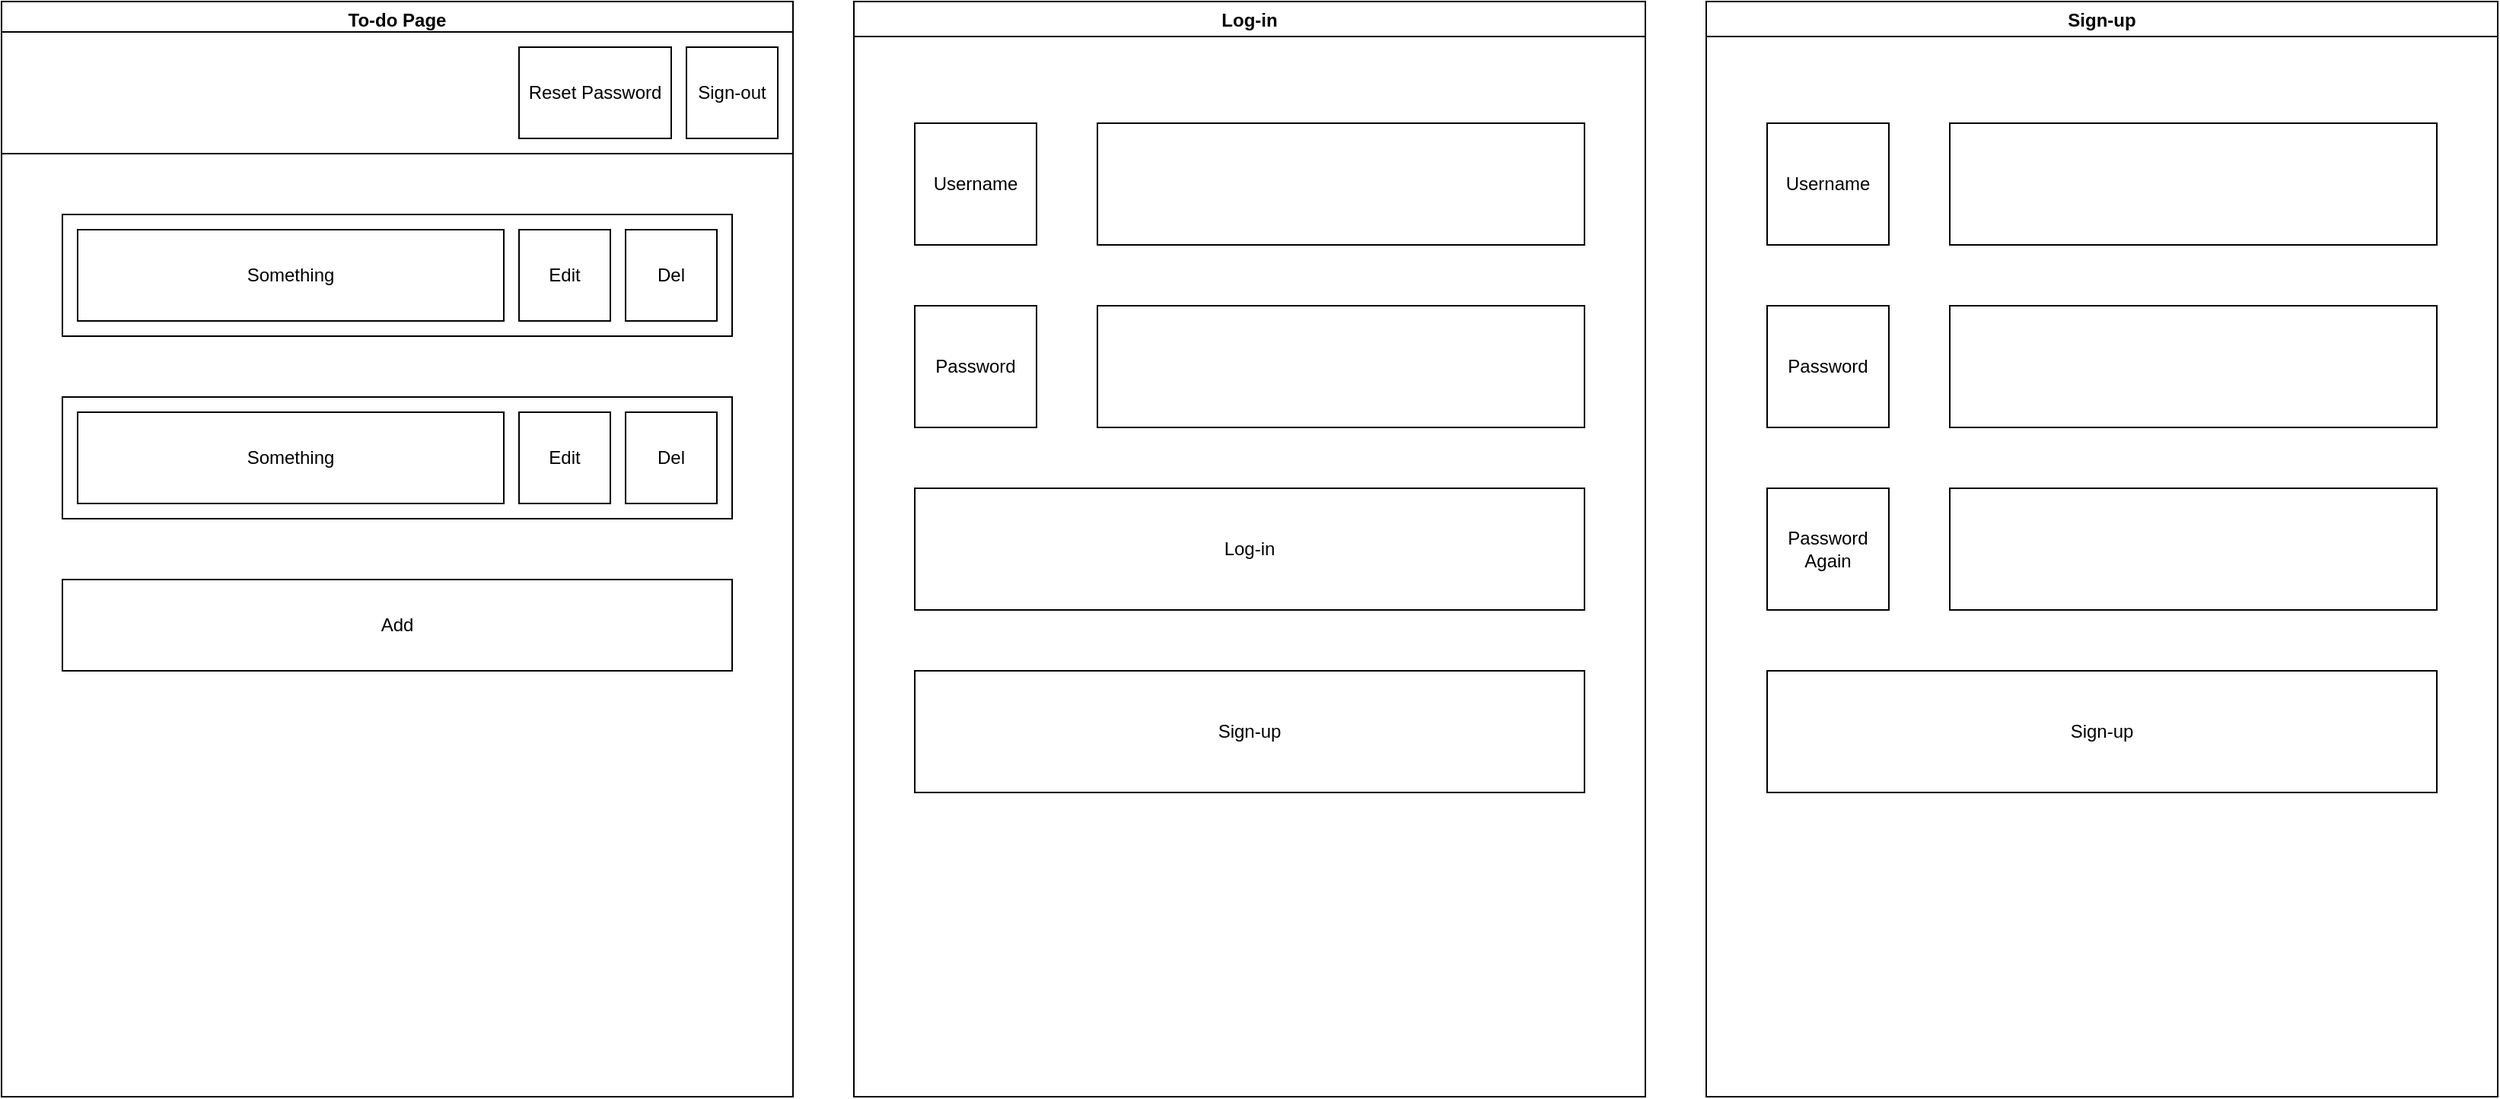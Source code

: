 <mxfile version="20.2.8" type="device" pages="5"><diagram id="pA5lMDncfMmwFw-K4a96" name="UI"><mxGraphModel dx="1662" dy="857" grid="1" gridSize="10" guides="1" tooltips="1" connect="1" arrows="1" fold="1" page="1" pageScale="1" pageWidth="850" pageHeight="1100" math="0" shadow="0"><root><mxCell id="0"/><mxCell id="1" parent="0"/><mxCell id="TPefF0qg2HsAlsgws-op-1" value="To-do Page" style="swimlane;" parent="1" vertex="1"><mxGeometry x="160" y="40" width="520" height="720" as="geometry"/></mxCell><mxCell id="TPefF0qg2HsAlsgws-op-3" value="" style="rounded=0;whiteSpace=wrap;html=1;" parent="TPefF0qg2HsAlsgws-op-1" vertex="1"><mxGeometry x="40" y="140" width="440" height="80" as="geometry"/></mxCell><mxCell id="TPefF0qg2HsAlsgws-op-4" value="Something" style="rounded=0;whiteSpace=wrap;html=1;" parent="TPefF0qg2HsAlsgws-op-1" vertex="1"><mxGeometry x="50" y="150" width="280" height="60" as="geometry"/></mxCell><mxCell id="TPefF0qg2HsAlsgws-op-5" value="Edit" style="rounded=0;whiteSpace=wrap;html=1;" parent="TPefF0qg2HsAlsgws-op-1" vertex="1"><mxGeometry x="340" y="150" width="60" height="60" as="geometry"/></mxCell><mxCell id="TPefF0qg2HsAlsgws-op-6" value="Del" style="rounded=0;whiteSpace=wrap;html=1;" parent="TPefF0qg2HsAlsgws-op-1" vertex="1"><mxGeometry x="410" y="150" width="60" height="60" as="geometry"/></mxCell><mxCell id="TPefF0qg2HsAlsgws-op-7" value="Add" style="rounded=0;whiteSpace=wrap;html=1;" parent="TPefF0qg2HsAlsgws-op-1" vertex="1"><mxGeometry x="40" y="380" width="440" height="60" as="geometry"/></mxCell><mxCell id="TPefF0qg2HsAlsgws-op-8" value="" style="rounded=0;whiteSpace=wrap;html=1;" parent="TPefF0qg2HsAlsgws-op-1" vertex="1"><mxGeometry x="40" y="260" width="440" height="80" as="geometry"/></mxCell><mxCell id="TPefF0qg2HsAlsgws-op-9" value="Something" style="rounded=0;whiteSpace=wrap;html=1;" parent="TPefF0qg2HsAlsgws-op-1" vertex="1"><mxGeometry x="50" y="270" width="280" height="60" as="geometry"/></mxCell><mxCell id="TPefF0qg2HsAlsgws-op-10" value="Edit" style="rounded=0;whiteSpace=wrap;html=1;" parent="TPefF0qg2HsAlsgws-op-1" vertex="1"><mxGeometry x="340" y="270" width="60" height="60" as="geometry"/></mxCell><mxCell id="TPefF0qg2HsAlsgws-op-11" value="Del" style="rounded=0;whiteSpace=wrap;html=1;" parent="TPefF0qg2HsAlsgws-op-1" vertex="1"><mxGeometry x="410" y="270" width="60" height="60" as="geometry"/></mxCell><mxCell id="YJ8c3KZr6Fy3oDzWKJOu-8" value="" style="rounded=0;whiteSpace=wrap;html=1;" parent="TPefF0qg2HsAlsgws-op-1" vertex="1"><mxGeometry y="20" width="520" height="80" as="geometry"/></mxCell><mxCell id="YJ8c3KZr6Fy3oDzWKJOu-9" value="Sign-out" style="rounded=0;whiteSpace=wrap;html=1;" parent="TPefF0qg2HsAlsgws-op-1" vertex="1"><mxGeometry x="450" y="30" width="60" height="60" as="geometry"/></mxCell><mxCell id="YJ8c3KZr6Fy3oDzWKJOu-10" value="Reset Password" style="rounded=0;whiteSpace=wrap;html=1;" parent="TPefF0qg2HsAlsgws-op-1" vertex="1"><mxGeometry x="340" y="30" width="100" height="60" as="geometry"/></mxCell><mxCell id="YJ8c3KZr6Fy3oDzWKJOu-1" value="Log-in" style="swimlane;" parent="1" vertex="1"><mxGeometry x="720" y="40" width="520" height="720" as="geometry"/></mxCell><mxCell id="YJ8c3KZr6Fy3oDzWKJOu-3" value="Username" style="rounded=0;whiteSpace=wrap;html=1;" parent="YJ8c3KZr6Fy3oDzWKJOu-1" vertex="1"><mxGeometry x="40" y="80" width="80" height="80" as="geometry"/></mxCell><mxCell id="YJ8c3KZr6Fy3oDzWKJOu-4" value="" style="rounded=0;whiteSpace=wrap;html=1;" parent="YJ8c3KZr6Fy3oDzWKJOu-1" vertex="1"><mxGeometry x="160" y="80" width="320" height="80" as="geometry"/></mxCell><mxCell id="YJ8c3KZr6Fy3oDzWKJOu-5" value="Password" style="rounded=0;whiteSpace=wrap;html=1;" parent="YJ8c3KZr6Fy3oDzWKJOu-1" vertex="1"><mxGeometry x="40" y="200" width="80" height="80" as="geometry"/></mxCell><mxCell id="YJ8c3KZr6Fy3oDzWKJOu-6" value="" style="rounded=0;whiteSpace=wrap;html=1;" parent="YJ8c3KZr6Fy3oDzWKJOu-1" vertex="1"><mxGeometry x="160" y="200" width="320" height="80" as="geometry"/></mxCell><mxCell id="YJ8c3KZr6Fy3oDzWKJOu-7" value="Log-in" style="rounded=0;whiteSpace=wrap;html=1;" parent="YJ8c3KZr6Fy3oDzWKJOu-1" vertex="1"><mxGeometry x="40" y="320" width="440" height="80" as="geometry"/></mxCell><mxCell id="Y65F-lPmhGayYse0HJcr-1" value="Sign-up" style="rounded=0;whiteSpace=wrap;html=1;" parent="YJ8c3KZr6Fy3oDzWKJOu-1" vertex="1"><mxGeometry x="40" y="440" width="440" height="80" as="geometry"/></mxCell><mxCell id="YJ8c3KZr6Fy3oDzWKJOu-2" value="Sign-up" style="swimlane;" parent="1" vertex="1"><mxGeometry x="1280" y="40" width="520" height="720" as="geometry"/></mxCell><mxCell id="YJ8c3KZr6Fy3oDzWKJOu-11" value="&lt;span&gt;Username&lt;/span&gt;" style="rounded=0;whiteSpace=wrap;html=1;" parent="YJ8c3KZr6Fy3oDzWKJOu-2" vertex="1"><mxGeometry x="40" y="80" width="80" height="80" as="geometry"/></mxCell><mxCell id="YJ8c3KZr6Fy3oDzWKJOu-12" value="Password" style="rounded=0;whiteSpace=wrap;html=1;" parent="YJ8c3KZr6Fy3oDzWKJOu-2" vertex="1"><mxGeometry x="40" y="200" width="80" height="80" as="geometry"/></mxCell><mxCell id="YJ8c3KZr6Fy3oDzWKJOu-13" value="Password Again" style="rounded=0;whiteSpace=wrap;html=1;" parent="YJ8c3KZr6Fy3oDzWKJOu-2" vertex="1"><mxGeometry x="40" y="320" width="80" height="80" as="geometry"/></mxCell><mxCell id="YJ8c3KZr6Fy3oDzWKJOu-14" value="" style="rounded=0;whiteSpace=wrap;html=1;" parent="YJ8c3KZr6Fy3oDzWKJOu-2" vertex="1"><mxGeometry x="160" y="80" width="320" height="80" as="geometry"/></mxCell><mxCell id="YJ8c3KZr6Fy3oDzWKJOu-15" value="" style="rounded=0;whiteSpace=wrap;html=1;" parent="YJ8c3KZr6Fy3oDzWKJOu-2" vertex="1"><mxGeometry x="160" y="200" width="320" height="80" as="geometry"/></mxCell><mxCell id="YJ8c3KZr6Fy3oDzWKJOu-16" value="" style="rounded=0;whiteSpace=wrap;html=1;" parent="YJ8c3KZr6Fy3oDzWKJOu-2" vertex="1"><mxGeometry x="160" y="320" width="320" height="80" as="geometry"/></mxCell><mxCell id="YJ8c3KZr6Fy3oDzWKJOu-17" value="Sign-up" style="rounded=0;whiteSpace=wrap;html=1;" parent="YJ8c3KZr6Fy3oDzWKJOu-2" vertex="1"><mxGeometry x="40" y="440" width="440" height="80" as="geometry"/></mxCell></root></mxGraphModel></diagram><diagram id="0zjE8iTYY2ppME1gft_C" name="Sequence Diagram"><mxGraphModel dx="1385" dy="714" grid="1" gridSize="10" guides="1" tooltips="1" connect="1" arrows="1" fold="1" page="1" pageScale="1" pageWidth="850" pageHeight="1100" math="0" shadow="0"><root><mxCell id="V9DB2Y_feMa0lb0eF6HX-0"/><mxCell id="V9DB2Y_feMa0lb0eF6HX-1" parent="V9DB2Y_feMa0lb0eF6HX-0"/><mxCell id="BjJfBGHdk9elRYNgcWco-7" value="While not log-in or fail" style="shape=umlFrame;whiteSpace=wrap;html=1;width=60;height=60;" parent="V9DB2Y_feMa0lb0eF6HX-1" vertex="1"><mxGeometry x="10" y="60" width="750" height="530" as="geometry"/></mxCell><mxCell id="bF6H7Zi5G0EPTGc7wCwp-3" value=":Server" style="shape=umlLifeline;perimeter=lifelinePerimeter;whiteSpace=wrap;html=1;container=1;collapsible=0;recursiveResize=0;outlineConnect=0;" parent="V9DB2Y_feMa0lb0eF6HX-1" vertex="1"><mxGeometry x="390" width="99" height="560" as="geometry"/></mxCell><mxCell id="BjJfBGHdk9elRYNgcWco-1" value="" style="html=1;points=[];perimeter=orthogonalPerimeter;" parent="bF6H7Zi5G0EPTGc7wCwp-3" vertex="1"><mxGeometry x="44.5" y="199" width="10" height="100" as="geometry"/></mxCell><mxCell id="bF6H7Zi5G0EPTGc7wCwp-4" value=":Client" style="shape=umlLifeline;perimeter=lifelinePerimeter;whiteSpace=wrap;html=1;container=1;collapsible=0;recursiveResize=0;outlineConnect=0;size=40;" parent="V9DB2Y_feMa0lb0eF6HX-1" vertex="1"><mxGeometry x="110" width="100" height="560" as="geometry"/></mxCell><mxCell id="bF6H7Zi5G0EPTGc7wCwp-6" value=":SQL" style="shape=umlLifeline;perimeter=lifelinePerimeter;whiteSpace=wrap;html=1;container=1;collapsible=0;recursiveResize=0;outlineConnect=0;" parent="V9DB2Y_feMa0lb0eF6HX-1" vertex="1"><mxGeometry x="670" width="100" height="560" as="geometry"/></mxCell><mxCell id="BjJfBGHdk9elRYNgcWco-2" value="Send Log-in Information" style="html=1;verticalAlign=bottom;endArrow=block;entryX=0;entryY=0;" parent="V9DB2Y_feMa0lb0eF6HX-1" source="bF6H7Zi5G0EPTGc7wCwp-4" target="BjJfBGHdk9elRYNgcWco-1" edge="1"><mxGeometry relative="1" as="geometry"><mxPoint x="364" y="200" as="sourcePoint"/></mxGeometry></mxCell><mxCell id="BjJfBGHdk9elRYNgcWco-3" value="Send status" style="html=1;verticalAlign=bottom;endArrow=open;dashed=1;endSize=8;exitX=0;exitY=0.95;" parent="V9DB2Y_feMa0lb0eF6HX-1" source="BjJfBGHdk9elRYNgcWco-1" target="bF6H7Zi5G0EPTGc7wCwp-4" edge="1"><mxGeometry relative="1" as="geometry"><mxPoint x="364" y="276" as="targetPoint"/></mxGeometry></mxCell><mxCell id="BjJfBGHdk9elRYNgcWco-4" value="" style="html=1;points=[];perimeter=orthogonalPerimeter;" parent="V9DB2Y_feMa0lb0eF6HX-1" vertex="1"><mxGeometry x="715" y="210" width="10" height="70" as="geometry"/></mxCell><mxCell id="BjJfBGHdk9elRYNgcWco-5" value="Request list of users information" style="html=1;verticalAlign=bottom;endArrow=block;entryX=0;entryY=0;exitX=1.007;exitY=0.132;exitDx=0;exitDy=0;exitPerimeter=0;" parent="V9DB2Y_feMa0lb0eF6HX-1" source="BjJfBGHdk9elRYNgcWco-1" target="BjJfBGHdk9elRYNgcWco-4" edge="1"><mxGeometry relative="1" as="geometry"><mxPoint x="450" y="220" as="sourcePoint"/></mxGeometry></mxCell><mxCell id="BjJfBGHdk9elRYNgcWco-6" value="List of users information" style="html=1;verticalAlign=bottom;endArrow=open;dashed=1;endSize=8;exitX=0;exitY=0.95;entryX=1.007;entryY=0.777;entryDx=0;entryDy=0;entryPerimeter=0;" parent="V9DB2Y_feMa0lb0eF6HX-1" source="BjJfBGHdk9elRYNgcWco-4" target="BjJfBGHdk9elRYNgcWco-1" edge="1"><mxGeometry relative="1" as="geometry"><mxPoint x="645" y="296" as="targetPoint"/></mxGeometry></mxCell><mxCell id="BjJfBGHdk9elRYNgcWco-9" value="If sucess" style="shape=umlFrame;whiteSpace=wrap;html=1;" parent="V9DB2Y_feMa0lb0eF6HX-1" vertex="1"><mxGeometry x="10" y="440" width="750" height="150" as="geometry"/></mxCell><mxCell id="BjJfBGHdk9elRYNgcWco-10" value="To-do Page" style="html=1;" parent="V9DB2Y_feMa0lb0eF6HX-1" vertex="1"><mxGeometry x="240" y="500" width="120" height="60" as="geometry"/></mxCell><mxCell id="zB6Ct0dGr1dJEYuQn1qP-0" value="Log-in" style="shape=umlFrame;whiteSpace=wrap;html=1;" parent="V9DB2Y_feMa0lb0eF6HX-1" vertex="1"><mxGeometry x="60" y="140" width="680" height="280" as="geometry"/></mxCell><mxCell id="zB6Ct0dGr1dJEYuQn1qP-1" value="Sign-up" style="shape=umlFrame;whiteSpace=wrap;html=1;" parent="V9DB2Y_feMa0lb0eF6HX-1" vertex="1"><mxGeometry x="60" y="320" width="680" height="100" as="geometry"/></mxCell><mxCell id="zB6Ct0dGr1dJEYuQn1qP-2" value="Sign-up" style="html=1;" parent="V9DB2Y_feMa0lb0eF6HX-1" vertex="1"><mxGeometry x="240" y="341.25" width="120" height="57.5" as="geometry"/></mxCell><mxCell id="zB6Ct0dGr1dJEYuQn1qP-3" value="Go to" style="html=1;verticalAlign=bottom;endArrow=block;" parent="V9DB2Y_feMa0lb0eF6HX-1" target="zB6Ct0dGr1dJEYuQn1qP-2" edge="1"><mxGeometry width="80" relative="1" as="geometry"><mxPoint x="160" y="369.66" as="sourcePoint"/><mxPoint x="200" y="370" as="targetPoint"/></mxGeometry></mxCell><mxCell id="zB6Ct0dGr1dJEYuQn1qP-4" value="Go to" style="html=1;verticalAlign=bottom;endArrow=block;" parent="V9DB2Y_feMa0lb0eF6HX-1" edge="1"><mxGeometry width="80" relative="1" as="geometry"><mxPoint x="160" y="529.66" as="sourcePoint"/><mxPoint x="240" y="529.854" as="targetPoint"/></mxGeometry></mxCell><mxCell id="zB6Ct0dGr1dJEYuQn1qP-5" value=":Client" style="shape=umlLifeline;perimeter=lifelinePerimeter;whiteSpace=wrap;html=1;container=1;collapsible=0;recursiveResize=0;outlineConnect=0;" parent="V9DB2Y_feMa0lb0eF6HX-1" vertex="1"><mxGeometry x="990" width="100" height="400" as="geometry"/></mxCell><mxCell id="zB6Ct0dGr1dJEYuQn1qP-6" value=":Server" style="shape=umlLifeline;perimeter=lifelinePerimeter;whiteSpace=wrap;html=1;container=1;collapsible=0;recursiveResize=0;outlineConnect=0;" parent="V9DB2Y_feMa0lb0eF6HX-1" vertex="1"><mxGeometry x="1270" width="100" height="400" as="geometry"/></mxCell><mxCell id="zB6Ct0dGr1dJEYuQn1qP-8" value="" style="html=1;points=[];perimeter=orthogonalPerimeter;" parent="zB6Ct0dGr1dJEYuQn1qP-6" vertex="1"><mxGeometry x="45" y="120" width="10" height="120" as="geometry"/></mxCell><mxCell id="zB6Ct0dGr1dJEYuQn1qP-7" value=":SQL" style="shape=umlLifeline;perimeter=lifelinePerimeter;whiteSpace=wrap;html=1;container=1;collapsible=0;recursiveResize=0;outlineConnect=0;" parent="V9DB2Y_feMa0lb0eF6HX-1" vertex="1"><mxGeometry x="1550" width="100" height="400" as="geometry"/></mxCell><mxCell id="zB6Ct0dGr1dJEYuQn1qP-9" value="Send sign-up information" style="html=1;verticalAlign=bottom;endArrow=block;entryX=0;entryY=0;" parent="V9DB2Y_feMa0lb0eF6HX-1" source="zB6Ct0dGr1dJEYuQn1qP-5" target="zB6Ct0dGr1dJEYuQn1qP-8" edge="1"><mxGeometry relative="1" as="geometry"><mxPoint x="1245" y="120" as="sourcePoint"/></mxGeometry></mxCell><mxCell id="zB6Ct0dGr1dJEYuQn1qP-10" value="Send status" style="html=1;verticalAlign=bottom;endArrow=open;dashed=1;endSize=8;exitX=0;exitY=0.95;" parent="V9DB2Y_feMa0lb0eF6HX-1" source="zB6Ct0dGr1dJEYuQn1qP-8" target="zB6Ct0dGr1dJEYuQn1qP-5" edge="1"><mxGeometry relative="1" as="geometry"><mxPoint x="1245" y="196" as="targetPoint"/></mxGeometry></mxCell><mxCell id="zB6Ct0dGr1dJEYuQn1qP-11" value="" style="html=1;points=[];perimeter=orthogonalPerimeter;" parent="V9DB2Y_feMa0lb0eF6HX-1" vertex="1"><mxGeometry x="1595" y="140" width="10" height="80" as="geometry"/></mxCell><mxCell id="zB6Ct0dGr1dJEYuQn1qP-12" value="Request list of users information" style="html=1;verticalAlign=bottom;endArrow=block;entryX=0;entryY=0;" parent="V9DB2Y_feMa0lb0eF6HX-1" source="zB6Ct0dGr1dJEYuQn1qP-8" target="zB6Ct0dGr1dJEYuQn1qP-11" edge="1"><mxGeometry relative="1" as="geometry"><mxPoint x="1525" y="140" as="sourcePoint"/></mxGeometry></mxCell><mxCell id="zB6Ct0dGr1dJEYuQn1qP-13" value="Send list of users information" style="html=1;verticalAlign=bottom;endArrow=open;dashed=1;endSize=8;exitX=0;exitY=0.95;entryX=0.929;entryY=0.812;entryDx=0;entryDy=0;entryPerimeter=0;" parent="V9DB2Y_feMa0lb0eF6HX-1" source="zB6Ct0dGr1dJEYuQn1qP-11" target="zB6Ct0dGr1dJEYuQn1qP-8" edge="1"><mxGeometry relative="1" as="geometry"><mxPoint x="1380" y="250" as="targetPoint"/></mxGeometry></mxCell><mxCell id="zB6Ct0dGr1dJEYuQn1qP-14" value="While not sigh-up or fail" style="shape=umlFrame;whiteSpace=wrap;html=1;width=60;height=60;" parent="V9DB2Y_feMa0lb0eF6HX-1" vertex="1"><mxGeometry x="940" y="60" width="700" height="380" as="geometry"/></mxCell><mxCell id="zB6Ct0dGr1dJEYuQn1qP-15" value="Successful" style="shape=umlFrame;whiteSpace=wrap;html=1;width=70;height=40;" parent="V9DB2Y_feMa0lb0eF6HX-1" vertex="1"><mxGeometry x="940" y="280" width="700" height="160" as="geometry"/></mxCell><mxCell id="zB6Ct0dGr1dJEYuQn1qP-16" value="Log-in" style="html=1;" parent="V9DB2Y_feMa0lb0eF6HX-1" vertex="1"><mxGeometry x="1100" y="320" width="120" height="60" as="geometry"/></mxCell><mxCell id="zB6Ct0dGr1dJEYuQn1qP-17" value="Go to" style="html=1;verticalAlign=bottom;endArrow=block;" parent="V9DB2Y_feMa0lb0eF6HX-1" edge="1"><mxGeometry width="80" relative="1" as="geometry"><mxPoint x="1040" y="349.71" as="sourcePoint"/><mxPoint x="1100" y="350" as="targetPoint"/></mxGeometry></mxCell><mxCell id="t7EsyLV23IIf9mIoPH_a-0" value=":Client" style="shape=umlLifeline;perimeter=lifelinePerimeter;whiteSpace=wrap;html=1;container=1;collapsible=0;recursiveResize=0;outlineConnect=0;" vertex="1" parent="V9DB2Y_feMa0lb0eF6HX-1"><mxGeometry x="30" y="760" width="100" height="300" as="geometry"/></mxCell><mxCell id="t7EsyLV23IIf9mIoPH_a-1" value=":Server" style="shape=umlLifeline;perimeter=lifelinePerimeter;whiteSpace=wrap;html=1;container=1;collapsible=0;recursiveResize=0;outlineConnect=0;" vertex="1" parent="V9DB2Y_feMa0lb0eF6HX-1"><mxGeometry x="270" y="760" width="100" height="300" as="geometry"/></mxCell><mxCell id="t7EsyLV23IIf9mIoPH_a-3" value="" style="html=1;points=[];perimeter=orthogonalPerimeter;" vertex="1" parent="t7EsyLV23IIf9mIoPH_a-1"><mxGeometry x="45" y="80" width="10" height="160" as="geometry"/></mxCell><mxCell id="t7EsyLV23IIf9mIoPH_a-2" value=":Database" style="shape=umlLifeline;perimeter=lifelinePerimeter;whiteSpace=wrap;html=1;container=1;collapsible=0;recursiveResize=0;outlineConnect=0;" vertex="1" parent="V9DB2Y_feMa0lb0eF6HX-1"><mxGeometry x="510" y="760" width="100" height="300" as="geometry"/></mxCell><mxCell id="t7EsyLV23IIf9mIoPH_a-6" value="" style="html=1;points=[];perimeter=orthogonalPerimeter;" vertex="1" parent="t7EsyLV23IIf9mIoPH_a-2"><mxGeometry x="45" y="120" width="10" height="80" as="geometry"/></mxCell><mxCell id="t7EsyLV23IIf9mIoPH_a-4" value="Read, edit, delete, create items" style="html=1;verticalAlign=bottom;endArrow=block;entryX=0;entryY=0;rounded=0;" edge="1" target="t7EsyLV23IIf9mIoPH_a-3" parent="V9DB2Y_feMa0lb0eF6HX-1" source="t7EsyLV23IIf9mIoPH_a-0"><mxGeometry relative="1" as="geometry"><mxPoint x="245" y="880" as="sourcePoint"/></mxGeometry></mxCell><mxCell id="t7EsyLV23IIf9mIoPH_a-5" value="Return list" style="html=1;verticalAlign=bottom;endArrow=open;dashed=1;endSize=8;exitX=0;exitY=0.95;rounded=0;" edge="1" source="t7EsyLV23IIf9mIoPH_a-3" parent="V9DB2Y_feMa0lb0eF6HX-1" target="t7EsyLV23IIf9mIoPH_a-0"><mxGeometry relative="1" as="geometry"><mxPoint x="245" y="956" as="targetPoint"/></mxGeometry></mxCell><mxCell id="t7EsyLV23IIf9mIoPH_a-7" value="Read, edit, delete, create items" style="html=1;verticalAlign=bottom;endArrow=block;entryX=0;entryY=0;rounded=0;" edge="1" target="t7EsyLV23IIf9mIoPH_a-6" parent="V9DB2Y_feMa0lb0eF6HX-1" source="t7EsyLV23IIf9mIoPH_a-3"><mxGeometry relative="1" as="geometry"><mxPoint x="380" y="860" as="sourcePoint"/></mxGeometry></mxCell><mxCell id="t7EsyLV23IIf9mIoPH_a-8" value="Return list" style="html=1;verticalAlign=bottom;endArrow=open;dashed=1;endSize=8;exitX=0;exitY=0.95;rounded=0;entryX=1.2;entryY=0.725;entryDx=0;entryDy=0;entryPerimeter=0;" edge="1" source="t7EsyLV23IIf9mIoPH_a-6" parent="V9DB2Y_feMa0lb0eF6HX-1" target="t7EsyLV23IIf9mIoPH_a-3"><mxGeometry relative="1" as="geometry"><mxPoint x="360" y="956" as="targetPoint"/></mxGeometry></mxCell></root></mxGraphModel></diagram><diagram id="L0G4M-YWeRY-J2w13sOG" name="Flow Chart"><mxGraphModel dx="2512" dy="857" grid="1" gridSize="10" guides="1" tooltips="1" connect="1" arrows="1" fold="1" page="1" pageScale="1" pageWidth="850" pageHeight="1100" math="0" shadow="0"><root><mxCell id="UTNhPimGrEyNR43f8X59-0"/><mxCell id="UTNhPimGrEyNR43f8X59-1" parent="UTNhPimGrEyNR43f8X59-0"/><mxCell id="S-TIsjUQ9qhSGj133rXr-0" value="Signup" style="ellipse;whiteSpace=wrap;html=1;" vertex="1" parent="UTNhPimGrEyNR43f8X59-1"><mxGeometry x="560" y="80" width="120" height="80" as="geometry"/></mxCell><mxCell id="S-TIsjUQ9qhSGj133rXr-1" value="Login" style="ellipse;whiteSpace=wrap;html=1;" vertex="1" parent="UTNhPimGrEyNR43f8X59-1"><mxGeometry x="-400" y="80" width="120" height="80" as="geometry"/></mxCell><mxCell id="S-TIsjUQ9qhSGj133rXr-3" value="Signup?" style="rhombus;whiteSpace=wrap;html=1;" vertex="1" parent="UTNhPimGrEyNR43f8X59-1"><mxGeometry x="-100" y="280" width="120" height="80" as="geometry"/></mxCell><mxCell id="S-TIsjUQ9qhSGj133rXr-4" value="Signup" style="ellipse;whiteSpace=wrap;html=1;" vertex="1" parent="UTNhPimGrEyNR43f8X59-1"><mxGeometry x="40" y="360" width="120" height="80" as="geometry"/></mxCell><mxCell id="S-TIsjUQ9qhSGj133rXr-5" value="" style="endArrow=classic;html=1;rounded=0;" edge="1" parent="UTNhPimGrEyNR43f8X59-1" source="S-TIsjUQ9qhSGj133rXr-3" target="S-TIsjUQ9qhSGj133rXr-4"><mxGeometry width="50" height="50" relative="1" as="geometry"><mxPoint x="80" y="600" as="sourcePoint"/><mxPoint x="130" y="550" as="targetPoint"/><Array as="points"><mxPoint x="100" y="320"/></Array></mxGeometry></mxCell><mxCell id="S-TIsjUQ9qhSGj133rXr-6" value="" style="endArrow=classic;html=1;rounded=0;" edge="1" parent="UTNhPimGrEyNR43f8X59-1" source="S-TIsjUQ9qhSGj133rXr-1" target="S-TIsjUQ9qhSGj133rXr-9"><mxGeometry width="50" height="50" relative="1" as="geometry"><mxPoint x="-260" y="460" as="sourcePoint"/><mxPoint x="-520" y="150" as="targetPoint"/></mxGeometry></mxCell><mxCell id="S-TIsjUQ9qhSGj133rXr-7" value="Input username and password" style="rounded=0;whiteSpace=wrap;html=1;" vertex="1" parent="UTNhPimGrEyNR43f8X59-1"><mxGeometry x="-240" y="360" width="120" height="60" as="geometry"/></mxCell><mxCell id="S-TIsjUQ9qhSGj133rXr-8" value="" style="endArrow=classic;html=1;rounded=0;" edge="1" parent="UTNhPimGrEyNR43f8X59-1" source="S-TIsjUQ9qhSGj133rXr-3" target="S-TIsjUQ9qhSGj133rXr-7"><mxGeometry width="50" height="50" relative="1" as="geometry"><mxPoint x="-130" y="600" as="sourcePoint"/><mxPoint x="-80" y="550" as="targetPoint"/><Array as="points"><mxPoint x="-180" y="320"/></Array></mxGeometry></mxCell><mxCell id="S-TIsjUQ9qhSGj133rXr-9" value="While already not matched" style="rhombus;whiteSpace=wrap;html=1;" vertex="1" parent="UTNhPimGrEyNR43f8X59-1"><mxGeometry x="-400" y="200" width="120" height="80" as="geometry"/></mxCell><mxCell id="S-TIsjUQ9qhSGj133rXr-11" value="" style="endArrow=classic;html=1;rounded=0;" edge="1" parent="UTNhPimGrEyNR43f8X59-1" source="S-TIsjUQ9qhSGj133rXr-9" target="S-TIsjUQ9qhSGj133rXr-3"><mxGeometry width="50" height="50" relative="1" as="geometry"><mxPoint x="-260" y="450" as="sourcePoint"/><mxPoint x="-210" y="400" as="targetPoint"/><Array as="points"><mxPoint x="-40" y="240"/></Array></mxGeometry></mxCell><mxCell id="S-TIsjUQ9qhSGj133rXr-12" value="" style="endArrow=classic;html=1;rounded=0;" edge="1" parent="UTNhPimGrEyNR43f8X59-1" source="S-TIsjUQ9qhSGj133rXr-7" target="S-TIsjUQ9qhSGj133rXr-9"><mxGeometry width="50" height="50" relative="1" as="geometry"><mxPoint x="-260" y="450" as="sourcePoint"/><mxPoint x="-210" y="400" as="targetPoint"/><Array as="points"><mxPoint x="-340" y="390"/></Array></mxGeometry></mxCell><mxCell id="S-TIsjUQ9qhSGj133rXr-13" value="To-do list page" style="ellipse;whiteSpace=wrap;html=1;" vertex="1" parent="UTNhPimGrEyNR43f8X59-1"><mxGeometry x="-560" y="320" width="120" height="80" as="geometry"/></mxCell><mxCell id="S-TIsjUQ9qhSGj133rXr-14" value="" style="endArrow=classic;html=1;rounded=0;" edge="1" parent="UTNhPimGrEyNR43f8X59-1" source="S-TIsjUQ9qhSGj133rXr-9" target="S-TIsjUQ9qhSGj133rXr-13"><mxGeometry width="50" height="50" relative="1" as="geometry"><mxPoint x="-260" y="450" as="sourcePoint"/><mxPoint x="-210" y="400" as="targetPoint"/><Array as="points"><mxPoint x="-500" y="240"/></Array></mxGeometry></mxCell><mxCell id="S-TIsjUQ9qhSGj133rXr-15" value="While account has not created" style="rhombus;whiteSpace=wrap;html=1;" vertex="1" parent="UTNhPimGrEyNR43f8X59-1"><mxGeometry x="560" y="200" width="120" height="80" as="geometry"/></mxCell><mxCell id="S-TIsjUQ9qhSGj133rXr-16" value="" style="endArrow=classic;html=1;rounded=0;" edge="1" parent="UTNhPimGrEyNR43f8X59-1" source="S-TIsjUQ9qhSGj133rXr-0" target="S-TIsjUQ9qhSGj133rXr-15"><mxGeometry width="50" height="50" relative="1" as="geometry"><mxPoint x="750" y="340" as="sourcePoint"/><mxPoint x="800" y="290" as="targetPoint"/></mxGeometry></mxCell><mxCell id="S-TIsjUQ9qhSGj133rXr-17" value="Input username, password, password_again" style="rounded=0;whiteSpace=wrap;html=1;" vertex="1" parent="UTNhPimGrEyNR43f8X59-1"><mxGeometry x="720" y="280" width="120" height="60" as="geometry"/></mxCell><mxCell id="S-TIsjUQ9qhSGj133rXr-18" value="" style="endArrow=classic;html=1;rounded=0;" edge="1" parent="UTNhPimGrEyNR43f8X59-1" source="S-TIsjUQ9qhSGj133rXr-15" target="S-TIsjUQ9qhSGj133rXr-17"><mxGeometry width="50" height="50" relative="1" as="geometry"><mxPoint x="750" y="430" as="sourcePoint"/><mxPoint x="800" y="380" as="targetPoint"/><Array as="points"><mxPoint x="780" y="240"/></Array></mxGeometry></mxCell><mxCell id="S-TIsjUQ9qhSGj133rXr-19" value="Login page" style="ellipse;whiteSpace=wrap;html=1;" vertex="1" parent="UTNhPimGrEyNR43f8X59-1"><mxGeometry x="400" y="280" width="120" height="80" as="geometry"/></mxCell><mxCell id="S-TIsjUQ9qhSGj133rXr-20" value="" style="endArrow=classic;html=1;rounded=0;" edge="1" parent="UTNhPimGrEyNR43f8X59-1" source="S-TIsjUQ9qhSGj133rXr-15" target="S-TIsjUQ9qhSGj133rXr-19"><mxGeometry width="50" height="50" relative="1" as="geometry"><mxPoint x="750" y="430" as="sourcePoint"/><mxPoint x="800" y="380" as="targetPoint"/><Array as="points"><mxPoint x="460" y="240"/></Array></mxGeometry></mxCell><mxCell id="S-TIsjUQ9qhSGj133rXr-21" value="" style="endArrow=classic;html=1;rounded=0;" edge="1" parent="UTNhPimGrEyNR43f8X59-1" source="S-TIsjUQ9qhSGj133rXr-17" target="S-TIsjUQ9qhSGj133rXr-15"><mxGeometry width="50" height="50" relative="1" as="geometry"><mxPoint x="750" y="430" as="sourcePoint"/><mxPoint x="800" y="380" as="targetPoint"/><Array as="points"><mxPoint x="620" y="310"/></Array></mxGeometry></mxCell><mxCell id="Wo86EMOsPZgXnal00aob-0" value="Delete" style="ellipse;whiteSpace=wrap;html=1;" vertex="1" parent="UTNhPimGrEyNR43f8X59-1"><mxGeometry x="-200" y="640" width="120" height="80" as="geometry"/></mxCell><mxCell id="Wo86EMOsPZgXnal00aob-1" value="Delete in table database" style="rounded=0;whiteSpace=wrap;html=1;" vertex="1" parent="UTNhPimGrEyNR43f8X59-1"><mxGeometry x="-200" y="760" width="120" height="60" as="geometry"/></mxCell><mxCell id="Wo86EMOsPZgXnal00aob-2" value="Update list" style="rounded=0;whiteSpace=wrap;html=1;" vertex="1" parent="UTNhPimGrEyNR43f8X59-1"><mxGeometry x="-200" y="860" width="120" height="60" as="geometry"/></mxCell><mxCell id="Wo86EMOsPZgXnal00aob-3" value="" style="ellipse;whiteSpace=wrap;html=1;" vertex="1" parent="UTNhPimGrEyNR43f8X59-1"><mxGeometry x="-200" y="960" width="120" height="80" as="geometry"/></mxCell><mxCell id="Wo86EMOsPZgXnal00aob-4" value="" style="endArrow=classic;html=1;rounded=0;" edge="1" parent="UTNhPimGrEyNR43f8X59-1" source="Wo86EMOsPZgXnal00aob-0" target="Wo86EMOsPZgXnal00aob-1"><mxGeometry width="50" height="50" relative="1" as="geometry"><mxPoint x="150" y="920" as="sourcePoint"/><mxPoint x="200" y="870" as="targetPoint"/></mxGeometry></mxCell><mxCell id="Wo86EMOsPZgXnal00aob-5" value="" style="endArrow=classic;html=1;rounded=0;" edge="1" parent="UTNhPimGrEyNR43f8X59-1" source="Wo86EMOsPZgXnal00aob-1" target="Wo86EMOsPZgXnal00aob-2"><mxGeometry width="50" height="50" relative="1" as="geometry"><mxPoint x="150" y="920" as="sourcePoint"/><mxPoint x="200" y="870" as="targetPoint"/></mxGeometry></mxCell><mxCell id="Wo86EMOsPZgXnal00aob-6" value="" style="endArrow=classic;html=1;rounded=0;" edge="1" parent="UTNhPimGrEyNR43f8X59-1" source="Wo86EMOsPZgXnal00aob-2" target="Wo86EMOsPZgXnal00aob-3"><mxGeometry width="50" height="50" relative="1" as="geometry"><mxPoint x="150" y="920" as="sourcePoint"/><mxPoint x="200" y="870" as="targetPoint"/></mxGeometry></mxCell><mxCell id="Wo86EMOsPZgXnal00aob-7" value="Create" style="ellipse;whiteSpace=wrap;html=1;" vertex="1" parent="UTNhPimGrEyNR43f8X59-1"><mxGeometry y="640" width="120" height="80" as="geometry"/></mxCell><mxCell id="Wo86EMOsPZgXnal00aob-8" value="Add into table database" style="rounded=0;whiteSpace=wrap;html=1;" vertex="1" parent="UTNhPimGrEyNR43f8X59-1"><mxGeometry y="760" width="120" height="60" as="geometry"/></mxCell><mxCell id="Wo86EMOsPZgXnal00aob-9" value="Update list" style="rounded=0;whiteSpace=wrap;html=1;" vertex="1" parent="UTNhPimGrEyNR43f8X59-1"><mxGeometry y="860" width="120" height="60" as="geometry"/></mxCell><mxCell id="Wo86EMOsPZgXnal00aob-10" value="" style="ellipse;whiteSpace=wrap;html=1;" vertex="1" parent="UTNhPimGrEyNR43f8X59-1"><mxGeometry y="960" width="120" height="80" as="geometry"/></mxCell><mxCell id="Wo86EMOsPZgXnal00aob-11" value="" style="endArrow=classic;html=1;rounded=0;" edge="1" parent="UTNhPimGrEyNR43f8X59-1" source="Wo86EMOsPZgXnal00aob-7" target="Wo86EMOsPZgXnal00aob-8"><mxGeometry width="50" height="50" relative="1" as="geometry"><mxPoint x="260" y="910" as="sourcePoint"/><mxPoint x="310" y="860" as="targetPoint"/></mxGeometry></mxCell><mxCell id="Wo86EMOsPZgXnal00aob-12" value="" style="endArrow=classic;html=1;rounded=0;" edge="1" parent="UTNhPimGrEyNR43f8X59-1" source="Wo86EMOsPZgXnal00aob-8" target="Wo86EMOsPZgXnal00aob-9"><mxGeometry width="50" height="50" relative="1" as="geometry"><mxPoint x="260" y="910" as="sourcePoint"/><mxPoint x="310" y="860" as="targetPoint"/></mxGeometry></mxCell><mxCell id="Wo86EMOsPZgXnal00aob-13" value="" style="endArrow=classic;html=1;rounded=0;" edge="1" parent="UTNhPimGrEyNR43f8X59-1" source="Wo86EMOsPZgXnal00aob-9" target="Wo86EMOsPZgXnal00aob-10"><mxGeometry width="50" height="50" relative="1" as="geometry"><mxPoint x="260" y="910" as="sourcePoint"/><mxPoint x="310" y="860" as="targetPoint"/></mxGeometry></mxCell><mxCell id="Wo86EMOsPZgXnal00aob-14" value="Update into table database" style="rounded=0;whiteSpace=wrap;html=1;" vertex="1" parent="UTNhPimGrEyNR43f8X59-1"><mxGeometry x="200" y="760" width="120" height="60" as="geometry"/></mxCell><mxCell id="Wo86EMOsPZgXnal00aob-15" value="Update" style="ellipse;whiteSpace=wrap;html=1;" vertex="1" parent="UTNhPimGrEyNR43f8X59-1"><mxGeometry x="200" y="640" width="120" height="80" as="geometry"/></mxCell><mxCell id="Wo86EMOsPZgXnal00aob-16" value="" style="endArrow=classic;html=1;rounded=0;" edge="1" parent="UTNhPimGrEyNR43f8X59-1" source="Wo86EMOsPZgXnal00aob-15" target="Wo86EMOsPZgXnal00aob-14"><mxGeometry width="50" height="50" relative="1" as="geometry"><mxPoint x="180" y="910" as="sourcePoint"/><mxPoint x="230" y="860" as="targetPoint"/></mxGeometry></mxCell><mxCell id="Wo86EMOsPZgXnal00aob-17" value="Update list" style="rounded=0;whiteSpace=wrap;html=1;" vertex="1" parent="UTNhPimGrEyNR43f8X59-1"><mxGeometry x="200" y="860" width="120" height="60" as="geometry"/></mxCell><mxCell id="Wo86EMOsPZgXnal00aob-18" value="" style="ellipse;whiteSpace=wrap;html=1;" vertex="1" parent="UTNhPimGrEyNR43f8X59-1"><mxGeometry x="200" y="960" width="120" height="80" as="geometry"/></mxCell><mxCell id="Wo86EMOsPZgXnal00aob-19" value="" style="endArrow=classic;html=1;rounded=0;" edge="1" parent="UTNhPimGrEyNR43f8X59-1" source="Wo86EMOsPZgXnal00aob-14" target="Wo86EMOsPZgXnal00aob-17"><mxGeometry width="50" height="50" relative="1" as="geometry"><mxPoint x="340" y="910" as="sourcePoint"/><mxPoint x="390" y="860" as="targetPoint"/></mxGeometry></mxCell><mxCell id="Wo86EMOsPZgXnal00aob-20" value="" style="endArrow=classic;html=1;rounded=0;" edge="1" parent="UTNhPimGrEyNR43f8X59-1" source="Wo86EMOsPZgXnal00aob-17" target="Wo86EMOsPZgXnal00aob-18"><mxGeometry width="50" height="50" relative="1" as="geometry"><mxPoint x="340" y="910" as="sourcePoint"/><mxPoint x="390" y="860" as="targetPoint"/></mxGeometry></mxCell><mxCell id="Wo86EMOsPZgXnal00aob-21" value="Read" style="ellipse;whiteSpace=wrap;html=1;" vertex="1" parent="UTNhPimGrEyNR43f8X59-1"><mxGeometry x="400" y="640" width="120" height="80" as="geometry"/></mxCell><mxCell id="Wo86EMOsPZgXnal00aob-22" value="Load list of database" style="rounded=0;whiteSpace=wrap;html=1;" vertex="1" parent="UTNhPimGrEyNR43f8X59-1"><mxGeometry x="400" y="760" width="120" height="60" as="geometry"/></mxCell><mxCell id="Wo86EMOsPZgXnal00aob-23" value="" style="endArrow=classic;html=1;rounded=0;" edge="1" parent="UTNhPimGrEyNR43f8X59-1" source="Wo86EMOsPZgXnal00aob-21" target="Wo86EMOsPZgXnal00aob-22"><mxGeometry width="50" height="50" relative="1" as="geometry"><mxPoint x="340" y="910" as="sourcePoint"/><mxPoint x="390" y="860" as="targetPoint"/></mxGeometry></mxCell><mxCell id="Wo86EMOsPZgXnal00aob-24" value="" style="ellipse;whiteSpace=wrap;html=1;" vertex="1" parent="UTNhPimGrEyNR43f8X59-1"><mxGeometry x="400" y="860" width="120" height="80" as="geometry"/></mxCell><mxCell id="Wo86EMOsPZgXnal00aob-25" value="" style="endArrow=classic;html=1;rounded=0;" edge="1" parent="UTNhPimGrEyNR43f8X59-1" source="Wo86EMOsPZgXnal00aob-22" target="Wo86EMOsPZgXnal00aob-24"><mxGeometry width="50" height="50" relative="1" as="geometry"><mxPoint x="340" y="910" as="sourcePoint"/><mxPoint x="390" y="860" as="targetPoint"/></mxGeometry></mxCell><mxCell id="Wo86EMOsPZgXnal00aob-26" value="To do list" style="swimlane;" vertex="1" parent="UTNhPimGrEyNR43f8X59-1"><mxGeometry x="-240" y="560" width="800" height="560" as="geometry"/></mxCell></root></mxGraphModel></diagram><diagram id="Iik-shgn_JB_Lf3Zot8k" name="Class Diagram"><mxGraphModel dx="1662" dy="857" grid="1" gridSize="10" guides="1" tooltips="1" connect="1" arrows="1" fold="1" page="1" pageScale="1" pageWidth="850" pageHeight="1100" math="0" shadow="0"><root><mxCell id="9Zj_5urcIQICxatFQ3at-0"/><mxCell id="9Zj_5urcIQICxatFQ3at-1" parent="9Zj_5urcIQICxatFQ3at-0"/></root></mxGraphModel></diagram><diagram id="911F0EBPGAtf7p6ktGGO" name="Data Schema"><mxGraphModel dx="1662" dy="857" grid="1" gridSize="10" guides="1" tooltips="1" connect="1" arrows="1" fold="1" page="1" pageScale="1" pageWidth="850" pageHeight="1100" math="0" shadow="0"><root><mxCell id="psAm_zlyvGB2Uzr3n0nC-0"/><mxCell id="psAm_zlyvGB2Uzr3n0nC-1" parent="psAm_zlyvGB2Uzr3n0nC-0"/><mxCell id="4BHktbZNKfmXS2T0LEWJ-1" value="USER" style="swimlane;fontStyle=0;childLayout=stackLayout;horizontal=1;startSize=26;horizontalStack=0;resizeParent=1;resizeParentMax=0;resizeLast=0;collapsible=1;marginBottom=0;align=center;fontSize=14;" parent="psAm_zlyvGB2Uzr3n0nC-1" vertex="1"><mxGeometry x="40" y="280" width="200" height="134" as="geometry"/></mxCell><mxCell id="4BHktbZNKfmXS2T0LEWJ-2" value="ID: int" style="shape=partialRectangle;top=0;left=0;right=0;bottom=1;align=left;verticalAlign=middle;fillColor=none;spacingLeft=34;spacingRight=4;overflow=hidden;rotatable=0;points=[[0,0.5],[1,0.5]];portConstraint=eastwest;dropTarget=0;fontStyle=5;fontSize=12;" parent="4BHktbZNKfmXS2T0LEWJ-1" vertex="1"><mxGeometry y="26" width="200" height="30" as="geometry"/></mxCell><mxCell id="4BHktbZNKfmXS2T0LEWJ-3" value="PK" style="shape=partialRectangle;top=0;left=0;bottom=0;fillColor=none;align=left;verticalAlign=middle;spacingLeft=4;spacingRight=4;overflow=hidden;rotatable=0;points=[];portConstraint=eastwest;part=1;fontSize=12;" parent="4BHktbZNKfmXS2T0LEWJ-2" vertex="1" connectable="0"><mxGeometry width="30" height="30" as="geometry"/></mxCell><mxCell id="9GJ-5P_tsl5U4Erab0Gw-0" value="USERNAME: varchar(50)" style="shape=partialRectangle;top=0;left=0;right=0;bottom=0;align=left;verticalAlign=top;fillColor=none;spacingLeft=34;spacingRight=4;overflow=hidden;rotatable=0;points=[[0,0.5],[1,0.5]];portConstraint=eastwest;dropTarget=0;fontSize=12;" vertex="1" parent="4BHktbZNKfmXS2T0LEWJ-1"><mxGeometry y="56" width="200" height="26" as="geometry"/></mxCell><mxCell id="9GJ-5P_tsl5U4Erab0Gw-1" value="" style="shape=partialRectangle;top=0;left=0;bottom=0;fillColor=none;align=left;verticalAlign=top;spacingLeft=4;spacingRight=4;overflow=hidden;rotatable=0;points=[];portConstraint=eastwest;part=1;fontSize=12;" vertex="1" connectable="0" parent="9GJ-5P_tsl5U4Erab0Gw-0"><mxGeometry width="30" height="26" as="geometry"/></mxCell><mxCell id="4BHktbZNKfmXS2T0LEWJ-4" value="PASSWORD: varchar(50)" style="shape=partialRectangle;top=0;left=0;right=0;bottom=0;align=left;verticalAlign=top;fillColor=none;spacingLeft=34;spacingRight=4;overflow=hidden;rotatable=0;points=[[0,0.5],[1,0.5]];portConstraint=eastwest;dropTarget=0;fontSize=12;" parent="4BHktbZNKfmXS2T0LEWJ-1" vertex="1"><mxGeometry y="82" width="200" height="26" as="geometry"/></mxCell><mxCell id="4BHktbZNKfmXS2T0LEWJ-5" value="" style="shape=partialRectangle;top=0;left=0;bottom=0;fillColor=none;align=left;verticalAlign=top;spacingLeft=4;spacingRight=4;overflow=hidden;rotatable=0;points=[];portConstraint=eastwest;part=1;fontSize=12;" parent="4BHktbZNKfmXS2T0LEWJ-4" vertex="1" connectable="0"><mxGeometry width="30" height="26" as="geometry"/></mxCell><mxCell id="4BHktbZNKfmXS2T0LEWJ-12" value="CREATED_TIME: timestamp" style="shape=partialRectangle;top=0;left=0;right=0;bottom=0;align=left;verticalAlign=top;fillColor=none;spacingLeft=34;spacingRight=4;overflow=hidden;rotatable=0;points=[[0,0.5],[1,0.5]];portConstraint=eastwest;dropTarget=0;fontSize=12;" parent="4BHktbZNKfmXS2T0LEWJ-1" vertex="1"><mxGeometry y="108" width="200" height="26" as="geometry"/></mxCell><mxCell id="4BHktbZNKfmXS2T0LEWJ-13" value="" style="shape=partialRectangle;top=0;left=0;bottom=0;fillColor=none;align=left;verticalAlign=top;spacingLeft=4;spacingRight=4;overflow=hidden;rotatable=0;points=[];portConstraint=eastwest;part=1;fontSize=12;" parent="4BHktbZNKfmXS2T0LEWJ-12" vertex="1" connectable="0"><mxGeometry width="30" height="26" as="geometry"/></mxCell><mxCell id="4BHktbZNKfmXS2T0LEWJ-14" value="TODO_LIST" style="swimlane;fontStyle=0;childLayout=stackLayout;horizontal=1;startSize=26;horizontalStack=0;resizeParent=1;resizeParentMax=0;resizeLast=0;collapsible=1;marginBottom=0;align=center;fontSize=14;" parent="psAm_zlyvGB2Uzr3n0nC-1" vertex="1"><mxGeometry x="360" y="280" width="200" height="108" as="geometry"/></mxCell><mxCell id="4BHktbZNKfmXS2T0LEWJ-15" value="USER_ID" style="shape=partialRectangle;top=0;left=0;right=0;bottom=1;align=left;verticalAlign=middle;fillColor=none;spacingLeft=34;spacingRight=4;overflow=hidden;rotatable=0;points=[[0,0.5],[1,0.5]];portConstraint=eastwest;dropTarget=0;fontStyle=5;fontSize=12;" parent="4BHktbZNKfmXS2T0LEWJ-14" vertex="1"><mxGeometry y="26" width="200" height="30" as="geometry"/></mxCell><mxCell id="4BHktbZNKfmXS2T0LEWJ-16" value="PK" style="shape=partialRectangle;top=0;left=0;bottom=0;fillColor=none;align=left;verticalAlign=middle;spacingLeft=4;spacingRight=4;overflow=hidden;rotatable=0;points=[];portConstraint=eastwest;part=1;fontSize=12;" parent="4BHktbZNKfmXS2T0LEWJ-15" vertex="1" connectable="0"><mxGeometry width="30" height="30" as="geometry"/></mxCell><mxCell id="4BHktbZNKfmXS2T0LEWJ-19" value="CONTENT: varchar(1000)" style="shape=partialRectangle;top=0;left=0;right=0;bottom=0;align=left;verticalAlign=top;fillColor=none;spacingLeft=34;spacingRight=4;overflow=hidden;rotatable=0;points=[[0,0.5],[1,0.5]];portConstraint=eastwest;dropTarget=0;fontSize=12;" parent="4BHktbZNKfmXS2T0LEWJ-14" vertex="1"><mxGeometry y="56" width="200" height="26" as="geometry"/></mxCell><mxCell id="4BHktbZNKfmXS2T0LEWJ-20" value="" style="shape=partialRectangle;top=0;left=0;bottom=0;fillColor=none;align=left;verticalAlign=top;spacingLeft=4;spacingRight=4;overflow=hidden;rotatable=0;points=[];portConstraint=eastwest;part=1;fontSize=12;" parent="4BHktbZNKfmXS2T0LEWJ-19" vertex="1" connectable="0"><mxGeometry width="30" height="26" as="geometry"/></mxCell><mxCell id="4BHktbZNKfmXS2T0LEWJ-21" value="CREATED_TIME: timestamp" style="shape=partialRectangle;top=0;left=0;right=0;bottom=0;align=left;verticalAlign=top;fillColor=none;spacingLeft=34;spacingRight=4;overflow=hidden;rotatable=0;points=[[0,0.5],[1,0.5]];portConstraint=eastwest;dropTarget=0;fontSize=12;" parent="4BHktbZNKfmXS2T0LEWJ-14" vertex="1"><mxGeometry y="82" width="200" height="26" as="geometry"/></mxCell><mxCell id="4BHktbZNKfmXS2T0LEWJ-22" value="" style="shape=partialRectangle;top=0;left=0;bottom=0;fillColor=none;align=left;verticalAlign=top;spacingLeft=4;spacingRight=4;overflow=hidden;rotatable=0;points=[];portConstraint=eastwest;part=1;fontSize=12;" parent="4BHktbZNKfmXS2T0LEWJ-21" vertex="1" connectable="0"><mxGeometry width="30" height="26" as="geometry"/></mxCell><mxCell id="4BHktbZNKfmXS2T0LEWJ-25" value="" style="edgeStyle=entityRelationEdgeStyle;fontSize=12;html=1;endArrow=ERoneToMany;" parent="psAm_zlyvGB2Uzr3n0nC-1" source="4BHktbZNKfmXS2T0LEWJ-2" target="4BHktbZNKfmXS2T0LEWJ-15" edge="1"><mxGeometry width="100" height="100" relative="1" as="geometry"><mxPoint x="360" y="470" as="sourcePoint"/><mxPoint x="460" y="370" as="targetPoint"/></mxGeometry></mxCell></root></mxGraphModel></diagram></mxfile>
